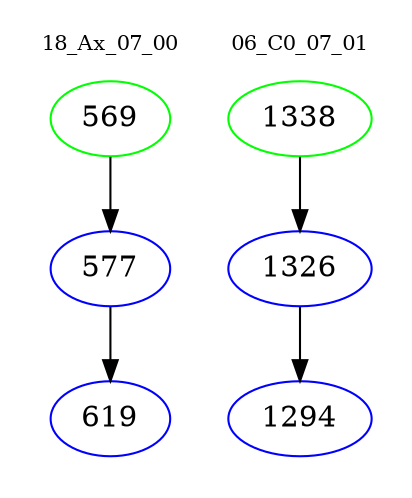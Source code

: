 digraph{
subgraph cluster_0 {
color = white
label = "18_Ax_07_00";
fontsize=10;
T0_569 [label="569", color="green"]
T0_569 -> T0_577 [color="black"]
T0_577 [label="577", color="blue"]
T0_577 -> T0_619 [color="black"]
T0_619 [label="619", color="blue"]
}
subgraph cluster_1 {
color = white
label = "06_C0_07_01";
fontsize=10;
T1_1338 [label="1338", color="green"]
T1_1338 -> T1_1326 [color="black"]
T1_1326 [label="1326", color="blue"]
T1_1326 -> T1_1294 [color="black"]
T1_1294 [label="1294", color="blue"]
}
}

